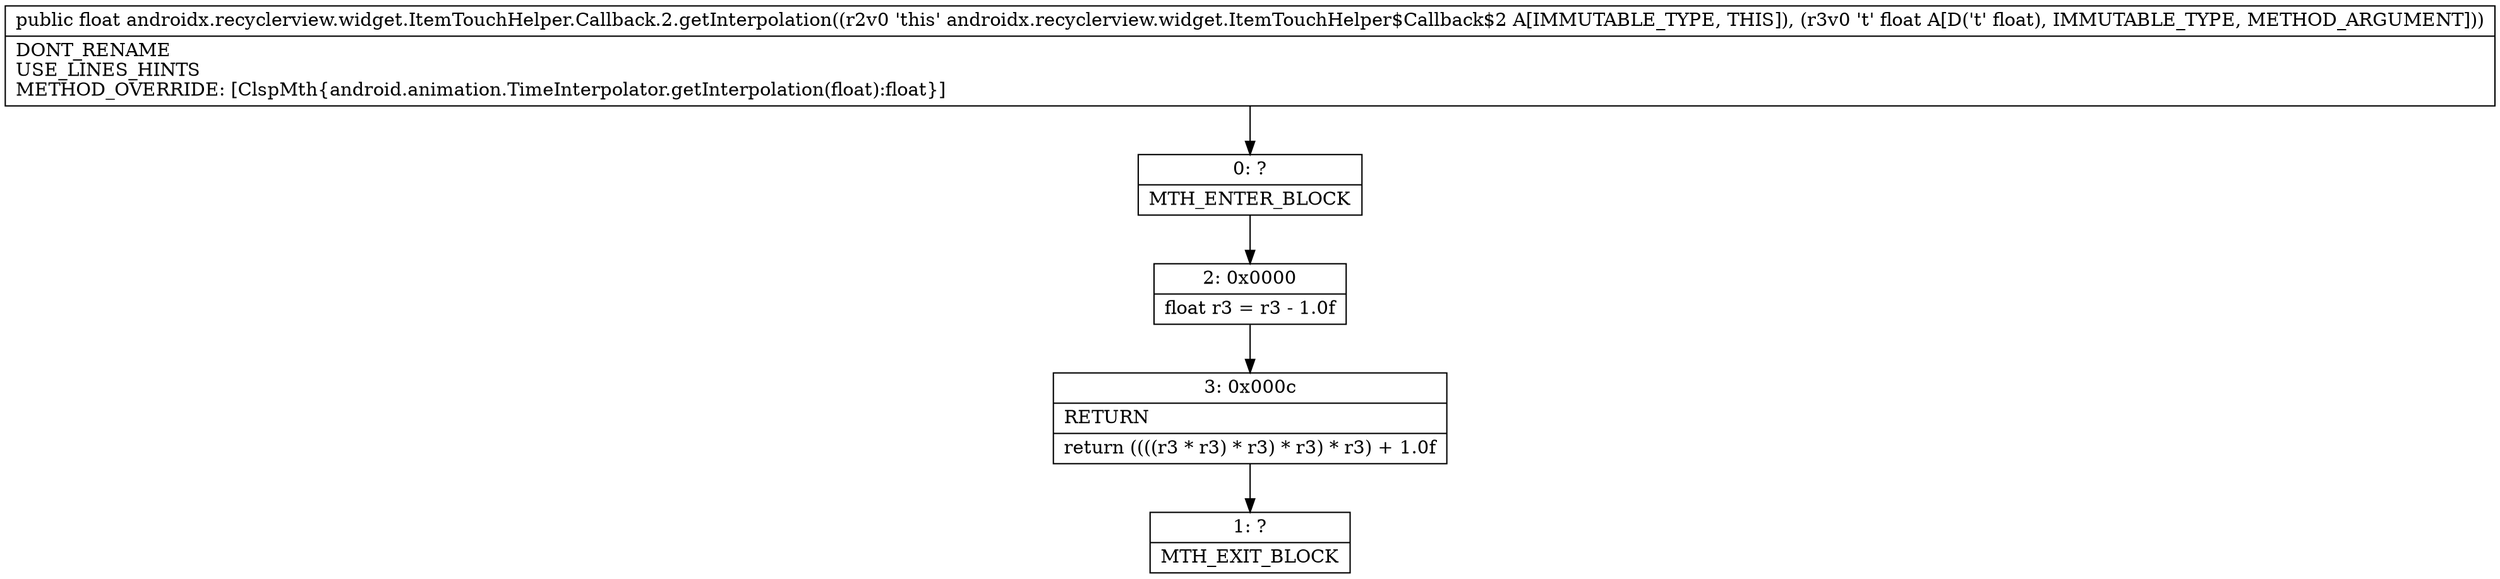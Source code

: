 digraph "CFG forandroidx.recyclerview.widget.ItemTouchHelper.Callback.2.getInterpolation(F)F" {
Node_0 [shape=record,label="{0\:\ ?|MTH_ENTER_BLOCK\l}"];
Node_2 [shape=record,label="{2\:\ 0x0000|float r3 = r3 \- 1.0f\l}"];
Node_3 [shape=record,label="{3\:\ 0x000c|RETURN\l|return ((((r3 * r3) * r3) * r3) * r3) + 1.0f\l}"];
Node_1 [shape=record,label="{1\:\ ?|MTH_EXIT_BLOCK\l}"];
MethodNode[shape=record,label="{public float androidx.recyclerview.widget.ItemTouchHelper.Callback.2.getInterpolation((r2v0 'this' androidx.recyclerview.widget.ItemTouchHelper$Callback$2 A[IMMUTABLE_TYPE, THIS]), (r3v0 't' float A[D('t' float), IMMUTABLE_TYPE, METHOD_ARGUMENT]))  | DONT_RENAME\lUSE_LINES_HINTS\lMETHOD_OVERRIDE: [ClspMth\{android.animation.TimeInterpolator.getInterpolation(float):float\}]\l}"];
MethodNode -> Node_0;Node_0 -> Node_2;
Node_2 -> Node_3;
Node_3 -> Node_1;
}

